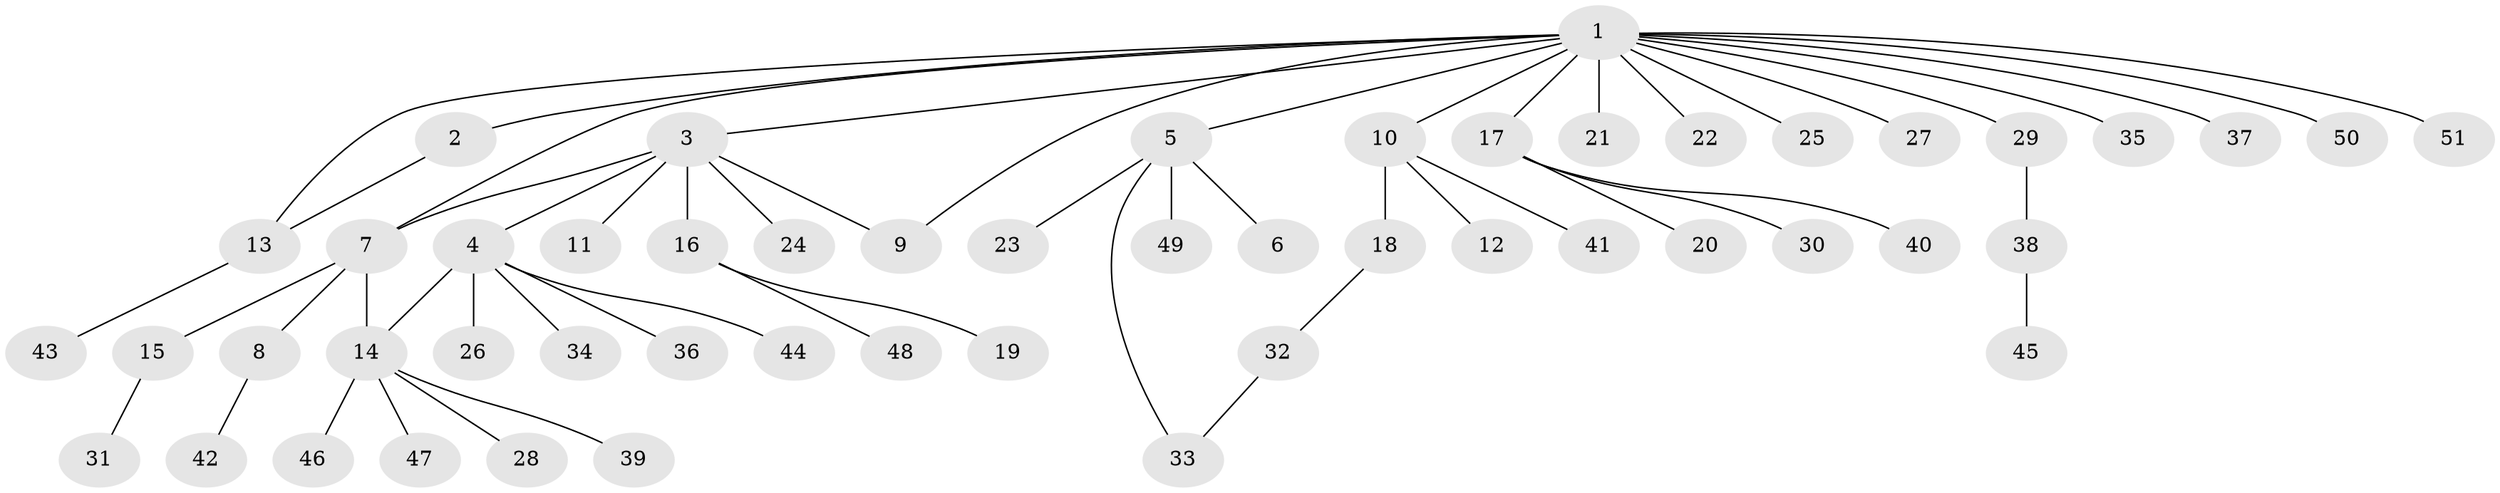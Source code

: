 // Generated by graph-tools (version 1.1) at 2025/26/03/09/25 03:26:04]
// undirected, 51 vertices, 55 edges
graph export_dot {
graph [start="1"]
  node [color=gray90,style=filled];
  1;
  2;
  3;
  4;
  5;
  6;
  7;
  8;
  9;
  10;
  11;
  12;
  13;
  14;
  15;
  16;
  17;
  18;
  19;
  20;
  21;
  22;
  23;
  24;
  25;
  26;
  27;
  28;
  29;
  30;
  31;
  32;
  33;
  34;
  35;
  36;
  37;
  38;
  39;
  40;
  41;
  42;
  43;
  44;
  45;
  46;
  47;
  48;
  49;
  50;
  51;
  1 -- 2;
  1 -- 3;
  1 -- 5;
  1 -- 7;
  1 -- 9;
  1 -- 10;
  1 -- 13;
  1 -- 17;
  1 -- 21;
  1 -- 22;
  1 -- 25;
  1 -- 27;
  1 -- 29;
  1 -- 35;
  1 -- 37;
  1 -- 50;
  1 -- 51;
  2 -- 13;
  3 -- 4;
  3 -- 7;
  3 -- 9;
  3 -- 11;
  3 -- 16;
  3 -- 24;
  4 -- 14;
  4 -- 26;
  4 -- 34;
  4 -- 36;
  4 -- 44;
  5 -- 6;
  5 -- 23;
  5 -- 33;
  5 -- 49;
  7 -- 8;
  7 -- 14;
  7 -- 15;
  8 -- 42;
  10 -- 12;
  10 -- 18;
  10 -- 41;
  13 -- 43;
  14 -- 28;
  14 -- 39;
  14 -- 46;
  14 -- 47;
  15 -- 31;
  16 -- 19;
  16 -- 48;
  17 -- 20;
  17 -- 30;
  17 -- 40;
  18 -- 32;
  29 -- 38;
  32 -- 33;
  38 -- 45;
}
